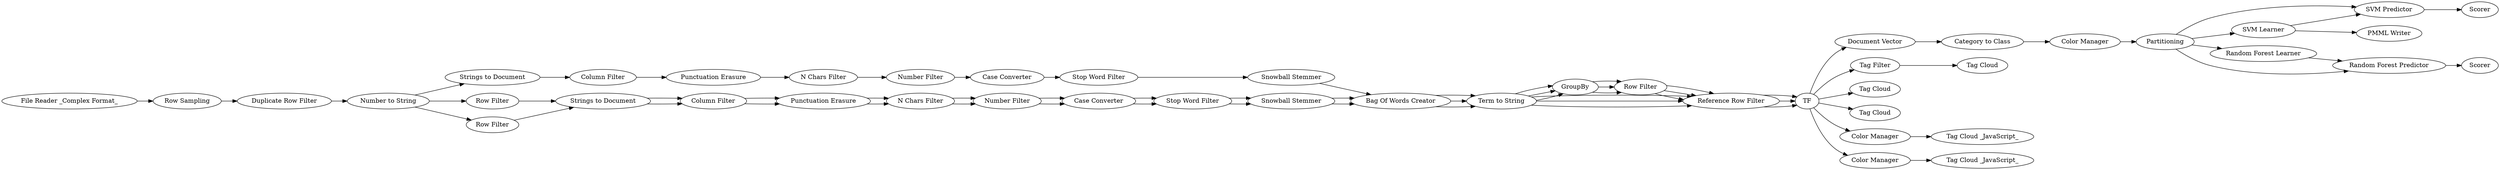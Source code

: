 digraph {
	41 [label="Punctuation Erasure"]
	42 [label="N Chars Filter"]
	43 [label="Number Filter"]
	44 [label="Case Converter"]
	46 [label="Snowball Stemmer"]
	55 [label="Color Manager"]
	57 [label=Partitioning]
	59 [label="Category to Class"]
	62 [label="SVM Predictor"]
	67 [label="SVM Learner"]
	72 [label="Strings to Document"]
	93 [label="Column Filter"]
	94 [label="Document Vector"]
	48 [label="Term to String"]
	49 [label=GroupBy]
	50 [label="Row Filter"]
	51 [label="Reference Row Filter"]
	65 [label=TF]
	68 [label="Bag Of Words Creator"]
	124 [label="Stop Word Filter"]
	127 [label=Scorer]
	128 [label="PMML Writer"]
	134 [label="File Reader _Complex Format_"]
	135 [label="Row Sampling"]
	136 [label="Duplicate Row Filter"]
	137 [label="Number to String"]
	138 [label="Tag Filter"]
	139 [label="Tag Cloud"]
	140 [label="Row Filter"]
	141 [label="Column Filter"]
	142 [label="Strings to Document"]
	48 [label="Term to String"]
	49 [label=GroupBy]
	50 [label="Row Filter"]
	51 [label="Reference Row Filter"]
	65 [label=TF]
	68 [label="Bag Of Words Creator"]
	144 [label="Punctuation Erasure"]
	145 [label="N Chars Filter"]
	146 [label="Stop Word Filter"]
	147 [label="Number Filter"]
	148 [label="Case Converter"]
	149 [label="Snowball Stemmer"]
	152 [label="Tag Cloud"]
	48 [label="Term to String"]
	49 [label=GroupBy]
	50 [label="Row Filter"]
	51 [label="Reference Row Filter"]
	65 [label=TF]
	68 [label="Bag Of Words Creator"]
	144 [label="Punctuation Erasure"]
	145 [label="N Chars Filter"]
	146 [label="Stop Word Filter"]
	147 [label="Number Filter"]
	148 [label="Case Converter"]
	149 [label="Snowball Stemmer"]
	154 [label="Tag Cloud"]
	155 [label="Row Filter"]
	141 [label="Column Filter"]
	142 [label="Strings to Document"]
	157 [label="Random Forest Learner"]
	158 [label="Random Forest Predictor"]
	159 [label=Scorer]
	160 [label="Color Manager"]
	161 [label="Tag Cloud _JavaScript_"]
	162 [label="Tag Cloud _JavaScript_"]
	163 [label="Color Manager"]
	48 -> 49
	48 -> 51
	49 -> 50
	50 -> 51
	51 -> 65
	68 -> 48
	142 -> 141
	48 -> 49
	48 -> 51
	49 -> 50
	50 -> 51
	51 -> 65
	68 -> 48
	144 -> 145
	145 -> 147
	146 -> 149
	147 -> 148
	148 -> 146
	149 -> 68
	48 -> 49
	48 -> 51
	49 -> 50
	50 -> 51
	51 -> 65
	68 -> 48
	144 -> 145
	145 -> 147
	146 -> 149
	147 -> 148
	148 -> 146
	149 -> 68
	142 -> 141
	41 -> 42
	42 -> 43
	43 -> 44
	44 -> 124
	46 -> 68
	55 -> 57
	57 -> 62
	57 -> 157
	57 -> 158
	57 -> 67
	59 -> 55
	62 -> 127
	67 -> 128
	67 -> 62
	72 -> 93
	93 -> 41
	94 -> 59
	65 -> 94
	65 -> 138
	124 -> 46
	134 -> 135
	135 -> 136
	136 -> 137
	137 -> 72
	137 -> 140
	137 -> 155
	138 -> 139
	140 -> 142
	141 -> 144
	65 -> 152
	65 -> 163
	65 -> 154
	65 -> 160
	155 -> 142
	141 -> 144
	157 -> 158
	158 -> 159
	160 -> 161
	163 -> 162
	rankdir=LR
}
